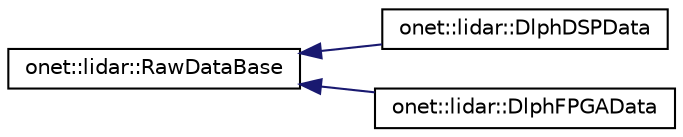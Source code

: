 digraph "Graphical Class Hierarchy"
{
 // LATEX_PDF_SIZE
  edge [fontname="Helvetica",fontsize="10",labelfontname="Helvetica",labelfontsize="10"];
  node [fontname="Helvetica",fontsize="10",shape=record];
  rankdir="LR";
  Node0 [label="onet::lidar::RawDataBase",height=0.2,width=0.4,color="black", fillcolor="white", style="filled",URL="$structonet_1_1lidar_1_1RawDataBase.html",tooltip="The raw data base struct."];
  Node0 -> Node1 [dir="back",color="midnightblue",fontsize="10",style="solid",fontname="Helvetica"];
  Node1 [label="onet::lidar::DlphDSPData",height=0.2,width=0.4,color="black", fillcolor="white", style="filled",URL="$structonet_1_1lidar_1_1DlphDSPData.html",tooltip="The raw data with DSP type struct."];
  Node0 -> Node2 [dir="back",color="midnightblue",fontsize="10",style="solid",fontname="Helvetica"];
  Node2 [label="onet::lidar::DlphFPGAData",height=0.2,width=0.4,color="black", fillcolor="white", style="filled",URL="$structonet_1_1lidar_1_1DlphFPGAData.html",tooltip="The raw data with FPGA type struct."];
}
